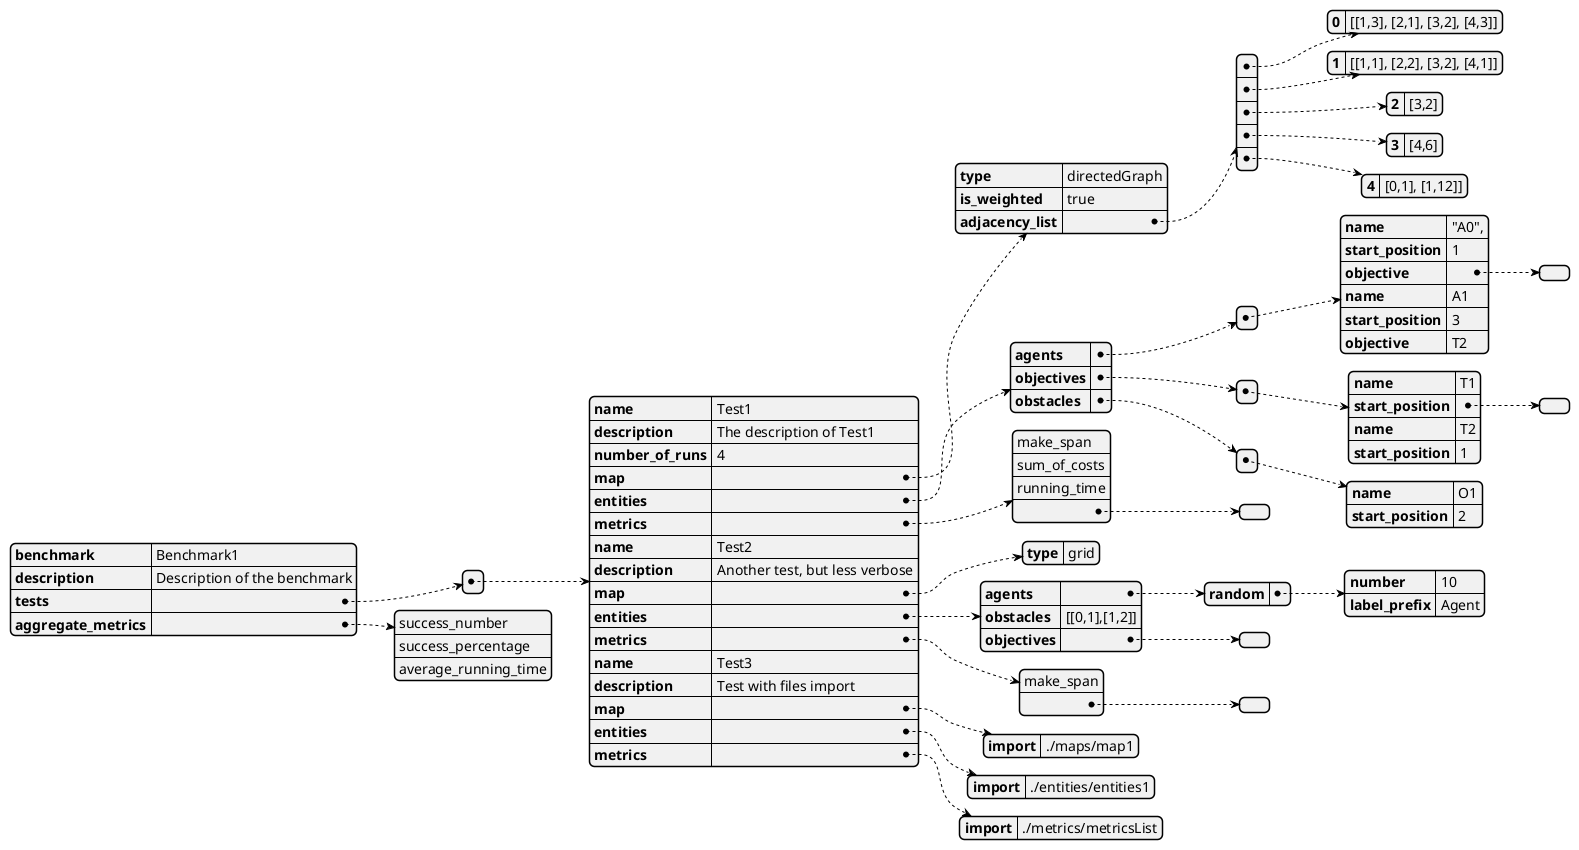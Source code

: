 @startyaml
benchmark: "Benchmark1"
description: "Description of the benchmark"
tests:
    -
    name: "Test1"
    description: "The description of Test1"
    number_of_runs: 4
    map:
        type: directedGraph
        is_weighted: true
        adjacency_list:
            - 0: [[1,3], [2,1], [3,2], [4,3]]
            - 1: [[1,1], [2,2], [3,2], [4,1]]
            - 2: [3,2]
            - 3: [4,6]
            - 4: [0,1], [1,12]]
    entities:
        agents:
            -
            name: "A0",
            start_position: 1
            objective: "T1"
            -
            name: "A1"
            start_position: 3
            objective: "T2"
        objectives:
            -
            name: "T1"
            start_position: 2
            -
            name: "T2"
            start_position: 1
        obstacles:
            -
            name: "O1"
            start_position: 2
    metrics:
        - make_span
        - sum_of_costs
        - running_time

    -
    name: "Test2"
    description: "Another test, but less verbose"
    map:
        type: grid
            rows: 5
            columns: 5
    entities:
        agents:
            random:
                number: 10
                label_prefix: "Agent"
        obstacles: [[0,1],[1,2]]
        objectives:
    metrics:
        - make_span

    -
    name: "Test3"
    description: "Test with files import"
    map:
       import: "./maps/map1"
    entities:
       import: "./entities/entities1"
    metrics:
        import: "./metrics/metricsList"

aggregate_metrics:
    - success_number
    - success_percentage
    - average_running_time

@endyaml